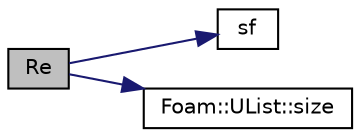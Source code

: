 digraph "Re"
{
  bgcolor="transparent";
  edge [fontname="Helvetica",fontsize="10",labelfontname="Helvetica",labelfontsize="10"];
  node [fontname="Helvetica",fontsize="10",shape=record];
  rankdir="LR";
  Node77951 [label="Re",height=0.2,width=0.4,color="black", fillcolor="grey75", style="filled", fontcolor="black"];
  Node77951 -> Node77952 [color="midnightblue",fontsize="10",style="solid",fontname="Helvetica"];
  Node77952 [label="sf",height=0.2,width=0.4,color="black",URL="$a19457.html#ab318caaec810447a252e6134c88a7a77"];
  Node77951 -> Node77953 [color="midnightblue",fontsize="10",style="solid",fontname="Helvetica"];
  Node77953 [label="Foam::UList::size",height=0.2,width=0.4,color="black",URL="$a26837.html#a47b3bf30da1eb3ab8076b5fbe00e0494",tooltip="Return the number of elements in the UList. "];
}
